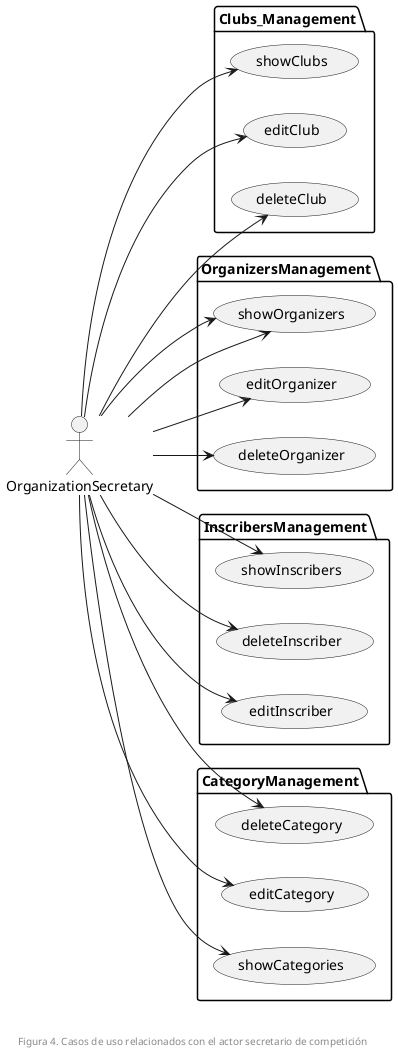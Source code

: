 @startuml

left to right direction

package Clubs_Management {
    usecase showClubs
    usecase editClub
    usecase deleteClub
}

package OrganizersManagement {
  usecase showOrganizers
  usecase editOrganizer
  usecase deleteOrganizer
}

package InscribersManagement {
  usecase showInscribers
  usecase deleteInscriber
  usecase editInscriber
}

package CategoryManagement {
  usecase deleteCategory
  usecase editCategory
  usecase showCategories
}

OrganizationSecretary --> showClubs
OrganizationSecretary --> editClub
OrganizationSecretary --> deleteClub

OrganizationSecretary --> showOrganizers
OrganizationSecretary --> editOrganizer
OrganizationSecretary --> deleteOrganizer
OrganizationSecretary --> showOrganizers

OrganizationSecretary --> deleteInscriber
OrganizationSecretary --> editInscriber
OrganizationSecretary --> showInscribers

OrganizationSecretary --> deleteCategory
OrganizationSecretary --> editCategory
OrganizationSecretary --> showCategories

footer \n\nFigura 4. Casos de uso relacionados con el actor secretario de competición
@enduml